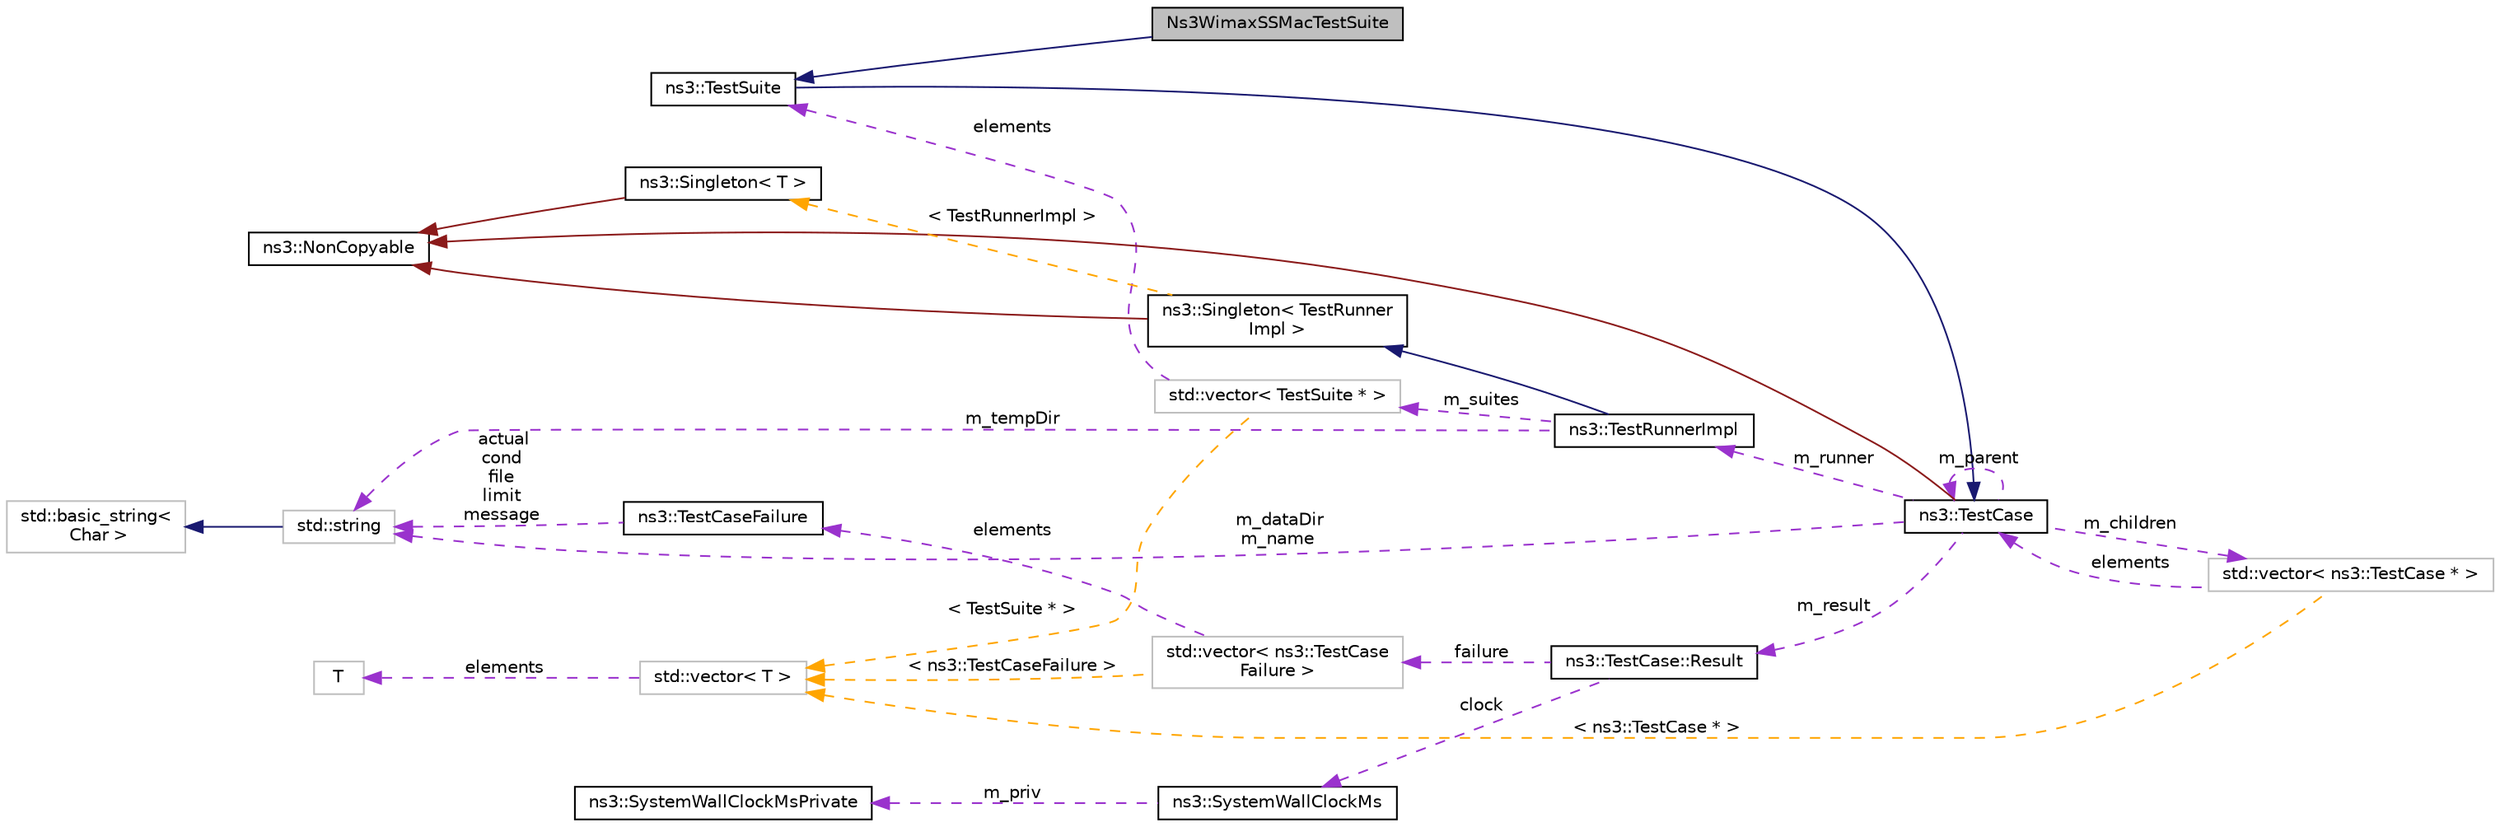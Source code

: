 digraph "Ns3WimaxSSMacTestSuite"
{
 // LATEX_PDF_SIZE
  edge [fontname="Helvetica",fontsize="10",labelfontname="Helvetica",labelfontsize="10"];
  node [fontname="Helvetica",fontsize="10",shape=record];
  rankdir="LR";
  Node1 [label="Ns3WimaxSSMacTestSuite",height=0.2,width=0.4,color="black", fillcolor="grey75", style="filled", fontcolor="black",tooltip="Ns3 Wimax SS Mac Test Suite."];
  Node2 -> Node1 [dir="back",color="midnightblue",fontsize="10",style="solid",fontname="Helvetica"];
  Node2 [label="ns3::TestSuite",height=0.2,width=0.4,color="black", fillcolor="white", style="filled",URL="$classns3_1_1_test_suite.html",tooltip="A suite of tests to run."];
  Node3 -> Node2 [dir="back",color="midnightblue",fontsize="10",style="solid",fontname="Helvetica"];
  Node3 [label="ns3::TestCase",height=0.2,width=0.4,color="black", fillcolor="white", style="filled",URL="$classns3_1_1_test_case.html",tooltip="encapsulates test code"];
  Node4 -> Node3 [dir="back",color="firebrick4",fontsize="10",style="solid",fontname="Helvetica"];
  Node4 [label="ns3::NonCopyable",height=0.2,width=0.4,color="black", fillcolor="white", style="filled",URL="$classns3_1_1_non_copyable.html",tooltip="A base class for (non-Singleton) objects which shouldn't be copied."];
  Node5 -> Node3 [dir="back",color="darkorchid3",fontsize="10",style="dashed",label=" m_children" ,fontname="Helvetica"];
  Node5 [label="std::vector\< ns3::TestCase * \>",height=0.2,width=0.4,color="grey75", fillcolor="white", style="filled",tooltip=" "];
  Node3 -> Node5 [dir="back",color="darkorchid3",fontsize="10",style="dashed",label=" elements" ,fontname="Helvetica"];
  Node6 -> Node5 [dir="back",color="orange",fontsize="10",style="dashed",label=" \< ns3::TestCase * \>" ,fontname="Helvetica"];
  Node6 [label="std::vector\< T \>",height=0.2,width=0.4,color="grey75", fillcolor="white", style="filled",tooltip=" "];
  Node7 -> Node6 [dir="back",color="darkorchid3",fontsize="10",style="dashed",label=" elements" ,fontname="Helvetica"];
  Node7 [label="T",height=0.2,width=0.4,color="grey75", fillcolor="white", style="filled",tooltip=" "];
  Node8 -> Node3 [dir="back",color="darkorchid3",fontsize="10",style="dashed",label=" m_dataDir\nm_name" ,fontname="Helvetica"];
  Node8 [label="std::string",height=0.2,width=0.4,color="grey75", fillcolor="white", style="filled",tooltip=" "];
  Node9 -> Node8 [dir="back",color="midnightblue",fontsize="10",style="solid",fontname="Helvetica"];
  Node9 [label="std::basic_string\<\l Char \>",height=0.2,width=0.4,color="grey75", fillcolor="white", style="filled",tooltip=" "];
  Node10 -> Node3 [dir="back",color="darkorchid3",fontsize="10",style="dashed",label=" m_runner" ,fontname="Helvetica"];
  Node10 [label="ns3::TestRunnerImpl",height=0.2,width=0.4,color="black", fillcolor="white", style="filled",URL="$classns3_1_1_test_runner_impl.html",tooltip="Container for all tests."];
  Node11 -> Node10 [dir="back",color="midnightblue",fontsize="10",style="solid",fontname="Helvetica"];
  Node11 [label="ns3::Singleton\< TestRunner\lImpl \>",height=0.2,width=0.4,color="black", fillcolor="white", style="filled",URL="$classns3_1_1_singleton.html",tooltip=" "];
  Node4 -> Node11 [dir="back",color="firebrick4",fontsize="10",style="solid",fontname="Helvetica"];
  Node12 -> Node11 [dir="back",color="orange",fontsize="10",style="dashed",label=" \< TestRunnerImpl \>" ,fontname="Helvetica"];
  Node12 [label="ns3::Singleton\< T \>",height=0.2,width=0.4,color="black", fillcolor="white", style="filled",URL="$classns3_1_1_singleton.html",tooltip="A template singleton."];
  Node4 -> Node12 [dir="back",color="firebrick4",fontsize="10",style="solid",fontname="Helvetica"];
  Node13 -> Node10 [dir="back",color="darkorchid3",fontsize="10",style="dashed",label=" m_suites" ,fontname="Helvetica"];
  Node13 [label="std::vector\< TestSuite * \>",height=0.2,width=0.4,color="grey75", fillcolor="white", style="filled",tooltip=" "];
  Node2 -> Node13 [dir="back",color="darkorchid3",fontsize="10",style="dashed",label=" elements" ,fontname="Helvetica"];
  Node6 -> Node13 [dir="back",color="orange",fontsize="10",style="dashed",label=" \< TestSuite * \>" ,fontname="Helvetica"];
  Node8 -> Node10 [dir="back",color="darkorchid3",fontsize="10",style="dashed",label=" m_tempDir" ,fontname="Helvetica"];
  Node3 -> Node3 [dir="back",color="darkorchid3",fontsize="10",style="dashed",label=" m_parent" ,fontname="Helvetica"];
  Node14 -> Node3 [dir="back",color="darkorchid3",fontsize="10",style="dashed",label=" m_result" ,fontname="Helvetica"];
  Node14 [label="ns3::TestCase::Result",height=0.2,width=0.4,color="black", fillcolor="white", style="filled",URL="$structns3_1_1_test_case_1_1_result.html",tooltip="Container for results from a TestCase."];
  Node15 -> Node14 [dir="back",color="darkorchid3",fontsize="10",style="dashed",label=" failure" ,fontname="Helvetica"];
  Node15 [label="std::vector\< ns3::TestCase\lFailure \>",height=0.2,width=0.4,color="grey75", fillcolor="white", style="filled",tooltip=" "];
  Node16 -> Node15 [dir="back",color="darkorchid3",fontsize="10",style="dashed",label=" elements" ,fontname="Helvetica"];
  Node16 [label="ns3::TestCaseFailure",height=0.2,width=0.4,color="black", fillcolor="white", style="filled",URL="$structns3_1_1_test_case_failure.html",tooltip="Container for details of a test failure."];
  Node8 -> Node16 [dir="back",color="darkorchid3",fontsize="10",style="dashed",label=" actual\ncond\nfile\nlimit\nmessage" ,fontname="Helvetica"];
  Node6 -> Node15 [dir="back",color="orange",fontsize="10",style="dashed",label=" \< ns3::TestCaseFailure \>" ,fontname="Helvetica"];
  Node17 -> Node14 [dir="back",color="darkorchid3",fontsize="10",style="dashed",label=" clock" ,fontname="Helvetica"];
  Node17 [label="ns3::SystemWallClockMs",height=0.2,width=0.4,color="black", fillcolor="white", style="filled",URL="$classns3_1_1_system_wall_clock_ms.html",tooltip="Measure elapsed wall clock time in milliseconds."];
  Node18 -> Node17 [dir="back",color="darkorchid3",fontsize="10",style="dashed",label=" m_priv" ,fontname="Helvetica"];
  Node18 [label="ns3::SystemWallClockMsPrivate",height=0.2,width=0.4,color="black", fillcolor="white", style="filled",URL="$classns3_1_1_system_wall_clock_ms_private.html",tooltip="System-dependent implementation for SystemWallClockMs."];
}
